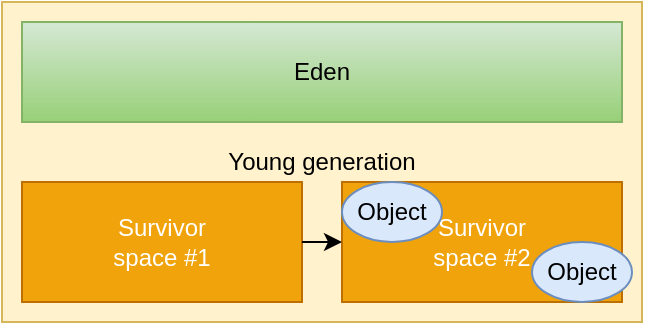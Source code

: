 <mxfile version="14.1.7" type="device"><diagram id="3rVq5JLKjEhNamONJ3b1" name="Page-1"><mxGraphModel dx="1422" dy="783" grid="1" gridSize="10" guides="1" tooltips="1" connect="1" arrows="1" fold="1" page="1" pageScale="1" pageWidth="850" pageHeight="1100" math="0" shadow="0"><root><mxCell id="0"/><mxCell id="1" parent="0"/><mxCell id="jpxww4mUYbNrfz2KFgUg-2" value="Young generation" style="rounded=0;whiteSpace=wrap;html=1;fillColor=#fff2cc;strokeColor=#d6b656;" parent="1" vertex="1"><mxGeometry x="160" y="80" width="320" height="160" as="geometry"/></mxCell><mxCell id="jpxww4mUYbNrfz2KFgUg-3" value="Eden" style="rounded=0;whiteSpace=wrap;html=1;fillColor=#d5e8d4;strokeColor=#82b366;gradientColor=#97d077;" parent="1" vertex="1"><mxGeometry x="170" y="90" width="300" height="50" as="geometry"/></mxCell><mxCell id="jpxww4mUYbNrfz2KFgUg-5" value="&lt;div&gt;Survivor&lt;/div&gt;&lt;div&gt;space #1&lt;br&gt;&lt;/div&gt;" style="rounded=0;whiteSpace=wrap;html=1;fillColor=#f0a30a;strokeColor=#BD7000;fontColor=#ffffff;" parent="1" vertex="1"><mxGeometry x="170" y="170" width="140" height="60" as="geometry"/></mxCell><mxCell id="jpxww4mUYbNrfz2KFgUg-7" value="&lt;div&gt;Survivor&lt;/div&gt;&lt;div&gt;space #2&lt;br&gt;&lt;/div&gt;" style="rounded=0;whiteSpace=wrap;html=1;fillColor=#f0a30a;strokeColor=#BD7000;fontColor=#ffffff;" parent="1" vertex="1"><mxGeometry x="330" y="170" width="140" height="60" as="geometry"/></mxCell><mxCell id="_WcAQdVqmL1cGN1e3giQ-3" value="Object" style="ellipse;whiteSpace=wrap;html=1;fillColor=#dae8fc;strokeColor=#6c8ebf;" parent="1" vertex="1"><mxGeometry x="425" y="200" width="50" height="30" as="geometry"/></mxCell><mxCell id="_WcAQdVqmL1cGN1e3giQ-6" value="Object" style="ellipse;whiteSpace=wrap;html=1;fillColor=#dae8fc;strokeColor=#6c8ebf;" parent="1" vertex="1"><mxGeometry x="330" y="170" width="50" height="30" as="geometry"/></mxCell><mxCell id="WyynaMcsKitXV0YDstrI-1" value="" style="endArrow=classic;html=1;exitX=1;exitY=0.5;exitDx=0;exitDy=0;entryX=0;entryY=0.5;entryDx=0;entryDy=0;" edge="1" parent="1" source="jpxww4mUYbNrfz2KFgUg-5" target="jpxww4mUYbNrfz2KFgUg-7"><mxGeometry width="50" height="50" relative="1" as="geometry"><mxPoint x="400" y="430" as="sourcePoint"/><mxPoint x="450" y="380" as="targetPoint"/></mxGeometry></mxCell></root></mxGraphModel></diagram></mxfile>